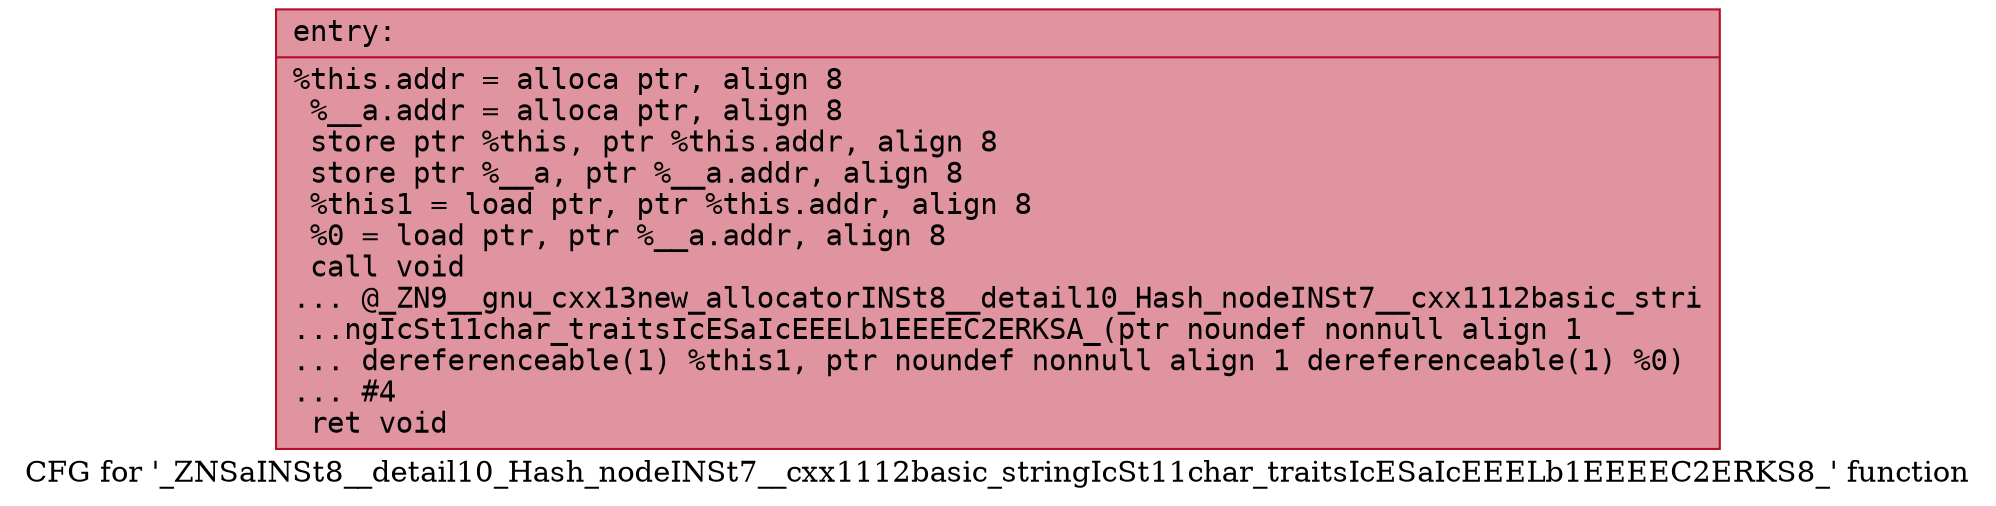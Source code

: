 digraph "CFG for '_ZNSaINSt8__detail10_Hash_nodeINSt7__cxx1112basic_stringIcSt11char_traitsIcESaIcEEELb1EEEEC2ERKS8_' function" {
	label="CFG for '_ZNSaINSt8__detail10_Hash_nodeINSt7__cxx1112basic_stringIcSt11char_traitsIcESaIcEEELb1EEEEC2ERKS8_' function";

	Node0x55c7e09bf9c0 [shape=record,color="#b70d28ff", style=filled, fillcolor="#b70d2870" fontname="Courier",label="{entry:\l|  %this.addr = alloca ptr, align 8\l  %__a.addr = alloca ptr, align 8\l  store ptr %this, ptr %this.addr, align 8\l  store ptr %__a, ptr %__a.addr, align 8\l  %this1 = load ptr, ptr %this.addr, align 8\l  %0 = load ptr, ptr %__a.addr, align 8\l  call void\l... @_ZN9__gnu_cxx13new_allocatorINSt8__detail10_Hash_nodeINSt7__cxx1112basic_stri\l...ngIcSt11char_traitsIcESaIcEEELb1EEEEC2ERKSA_(ptr noundef nonnull align 1\l... dereferenceable(1) %this1, ptr noundef nonnull align 1 dereferenceable(1) %0)\l... #4\l  ret void\l}"];
}
